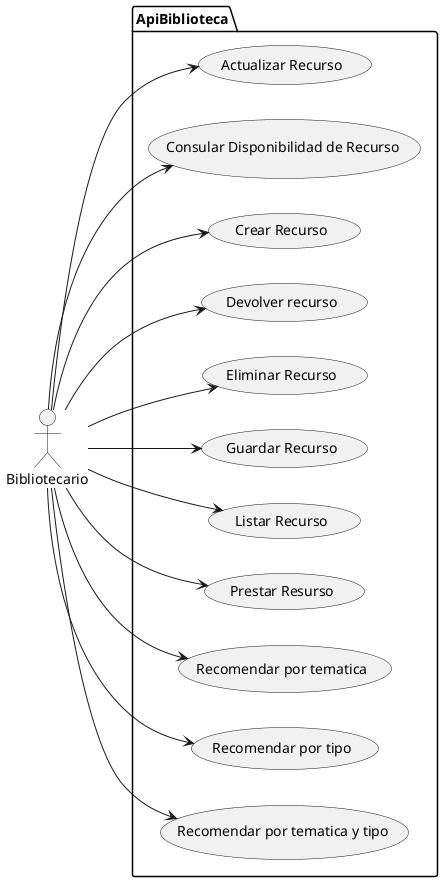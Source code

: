 @startuml
'https://plantuml.com/use-case-diagram
left to right direction
actor Bibliotecario as b
package ApiBiblioteca{
usecase "Actualizar Recurso" as uc1
usecase "Consular Disponibilidad de Recurso " as uc2
usecase "Crear Recurso" as uc3
usecase "Devolver recurso" as uc4
usecase "Eliminar Recurso" as uc5
usecase "Guardar Recurso" as uc6
usecase "Listar Recurso" as uc7
usecase "Prestar Resurso" as uc8
usecase "Recomendar por tematica" as uc9
usecase "Recomendar por tipo" as uc10
usecase "Recomendar por tematica y tipo" as uc11
}
b -->uc1
b -->uc2
b -->uc3
b -->uc4
b -->uc5
b -->uc6
b -->uc7
b -->uc8
b -->uc9
b -->uc10
b -->uc11
@enduml
